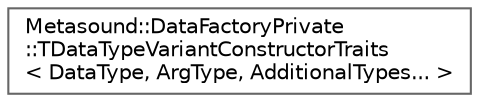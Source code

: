 digraph "Graphical Class Hierarchy"
{
 // INTERACTIVE_SVG=YES
 // LATEX_PDF_SIZE
  bgcolor="transparent";
  edge [fontname=Helvetica,fontsize=10,labelfontname=Helvetica,labelfontsize=10];
  node [fontname=Helvetica,fontsize=10,shape=box,height=0.2,width=0.4];
  rankdir="LR";
  Node0 [id="Node000000",label="Metasound::DataFactoryPrivate\l::TDataTypeVariantConstructorTraits\l\< DataType, ArgType, AdditionalTypes... \>",height=0.2,width=0.4,color="grey40", fillcolor="white", style="filled",URL="$d8/dd6/structMetasound_1_1DataFactoryPrivate_1_1TDataTypeVariantConstructorTraits_3_01DataType_00_01Argec02b2a9ab64788685268c365094c030.html",tooltip=" "];
}
